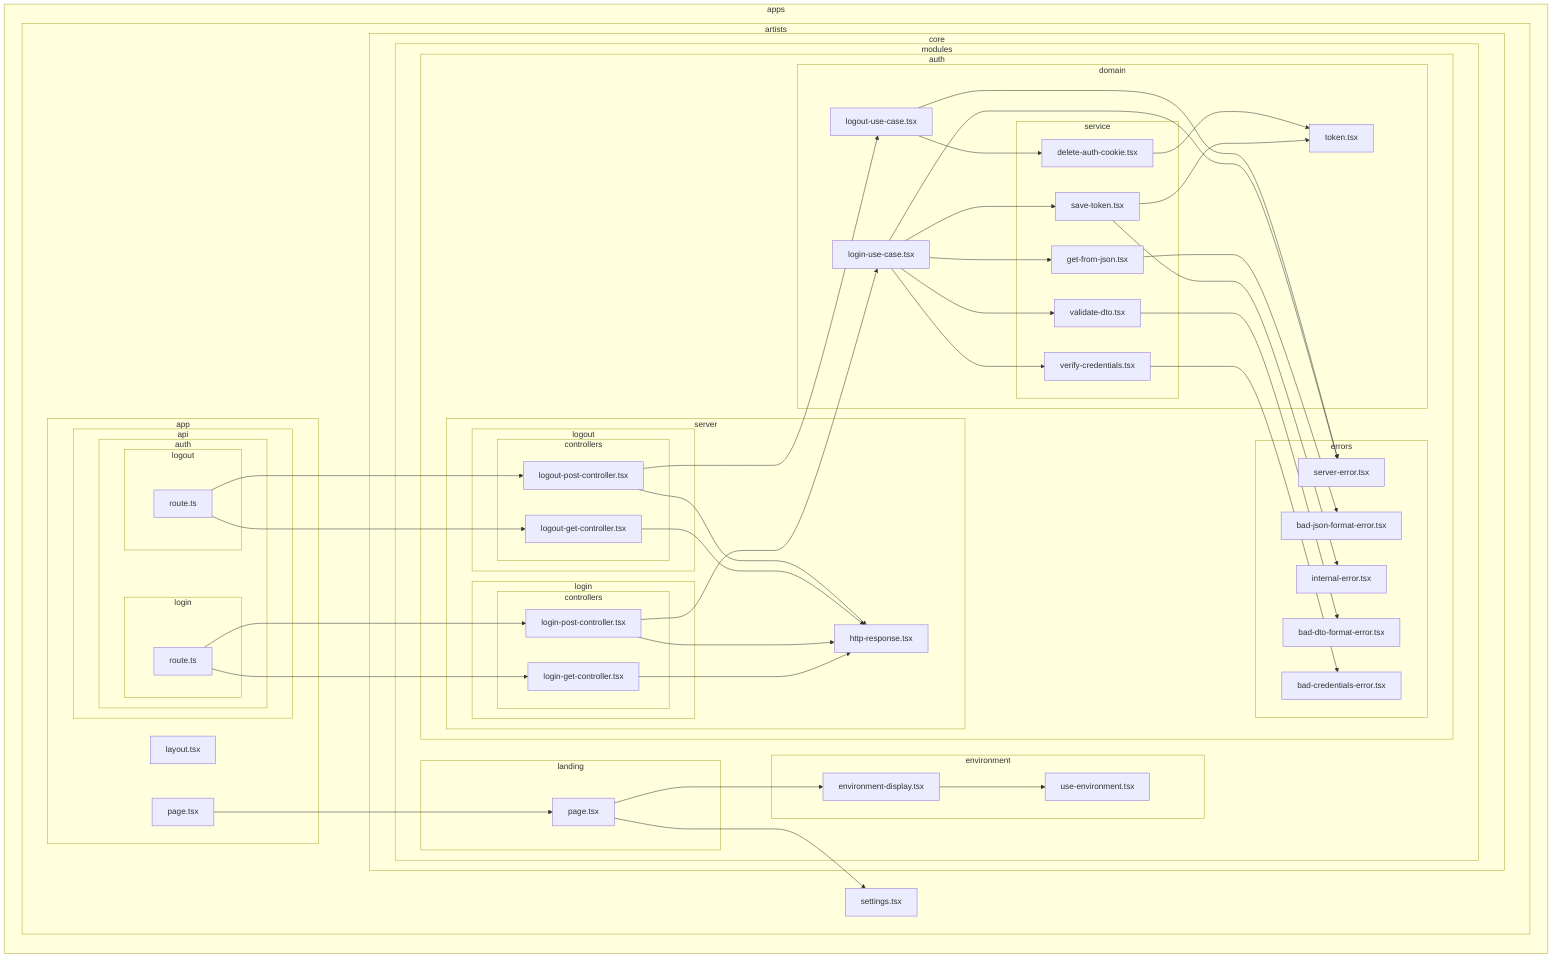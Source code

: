flowchart LR

subgraph 0["apps"]
subgraph 1["artists"]
subgraph 2["app"]
subgraph 3["api"]
subgraph 4["auth"]
subgraph 5["login"]
6["route.ts"]
end
subgraph U["logout"]
V["route.ts"]
end
end
end
12["layout.tsx"]
13["page.tsx"]
end
subgraph 7["core"]
subgraph 8["modules"]
subgraph 9["auth"]
subgraph A["server"]
subgraph B["login"]
subgraph C["controllers"]
D["login-get-controller.tsx"]
F["login-post-controller.tsx"]
end
end
E["http-response.tsx"]
subgraph W["logout"]
subgraph X["controllers"]
Y["logout-get-controller.tsx"]
Z["logout-post-controller.tsx"]
end
end
end
subgraph G["domain"]
H["login-use-case.tsx"]
subgraph K["service"]
L["get-from-json.tsx"]
N["save-token.tsx"]
Q["validate-dto.tsx"]
S["verify-credentials.tsx"]
11["delete-auth-cookie.tsx"]
end
P["token.tsx"]
10["logout-use-case.tsx"]
end
subgraph I["errors"]
J["server-error.tsx"]
M["bad-json-format-error.tsx"]
O["internal-error.tsx"]
R["bad-dto-format-error.tsx"]
T["bad-credentials-error.tsx"]
end
end
subgraph 14["landing"]
15["page.tsx"]
end
subgraph 17["environment"]
18["environment-display.tsx"]
19["use-environment.tsx"]
end
end
end
16["settings.tsx"]
end
end
6-->D
6-->F
D-->E
F-->H
F-->E
H-->J
H-->L
H-->N
H-->Q
H-->S
L-->M
N-->O
N-->P
Q-->R
S-->T
V-->Y
V-->Z
Y-->E
Z-->10
Z-->E
10-->J
10-->11
11-->P
13-->15
15-->16
15-->18
18-->19